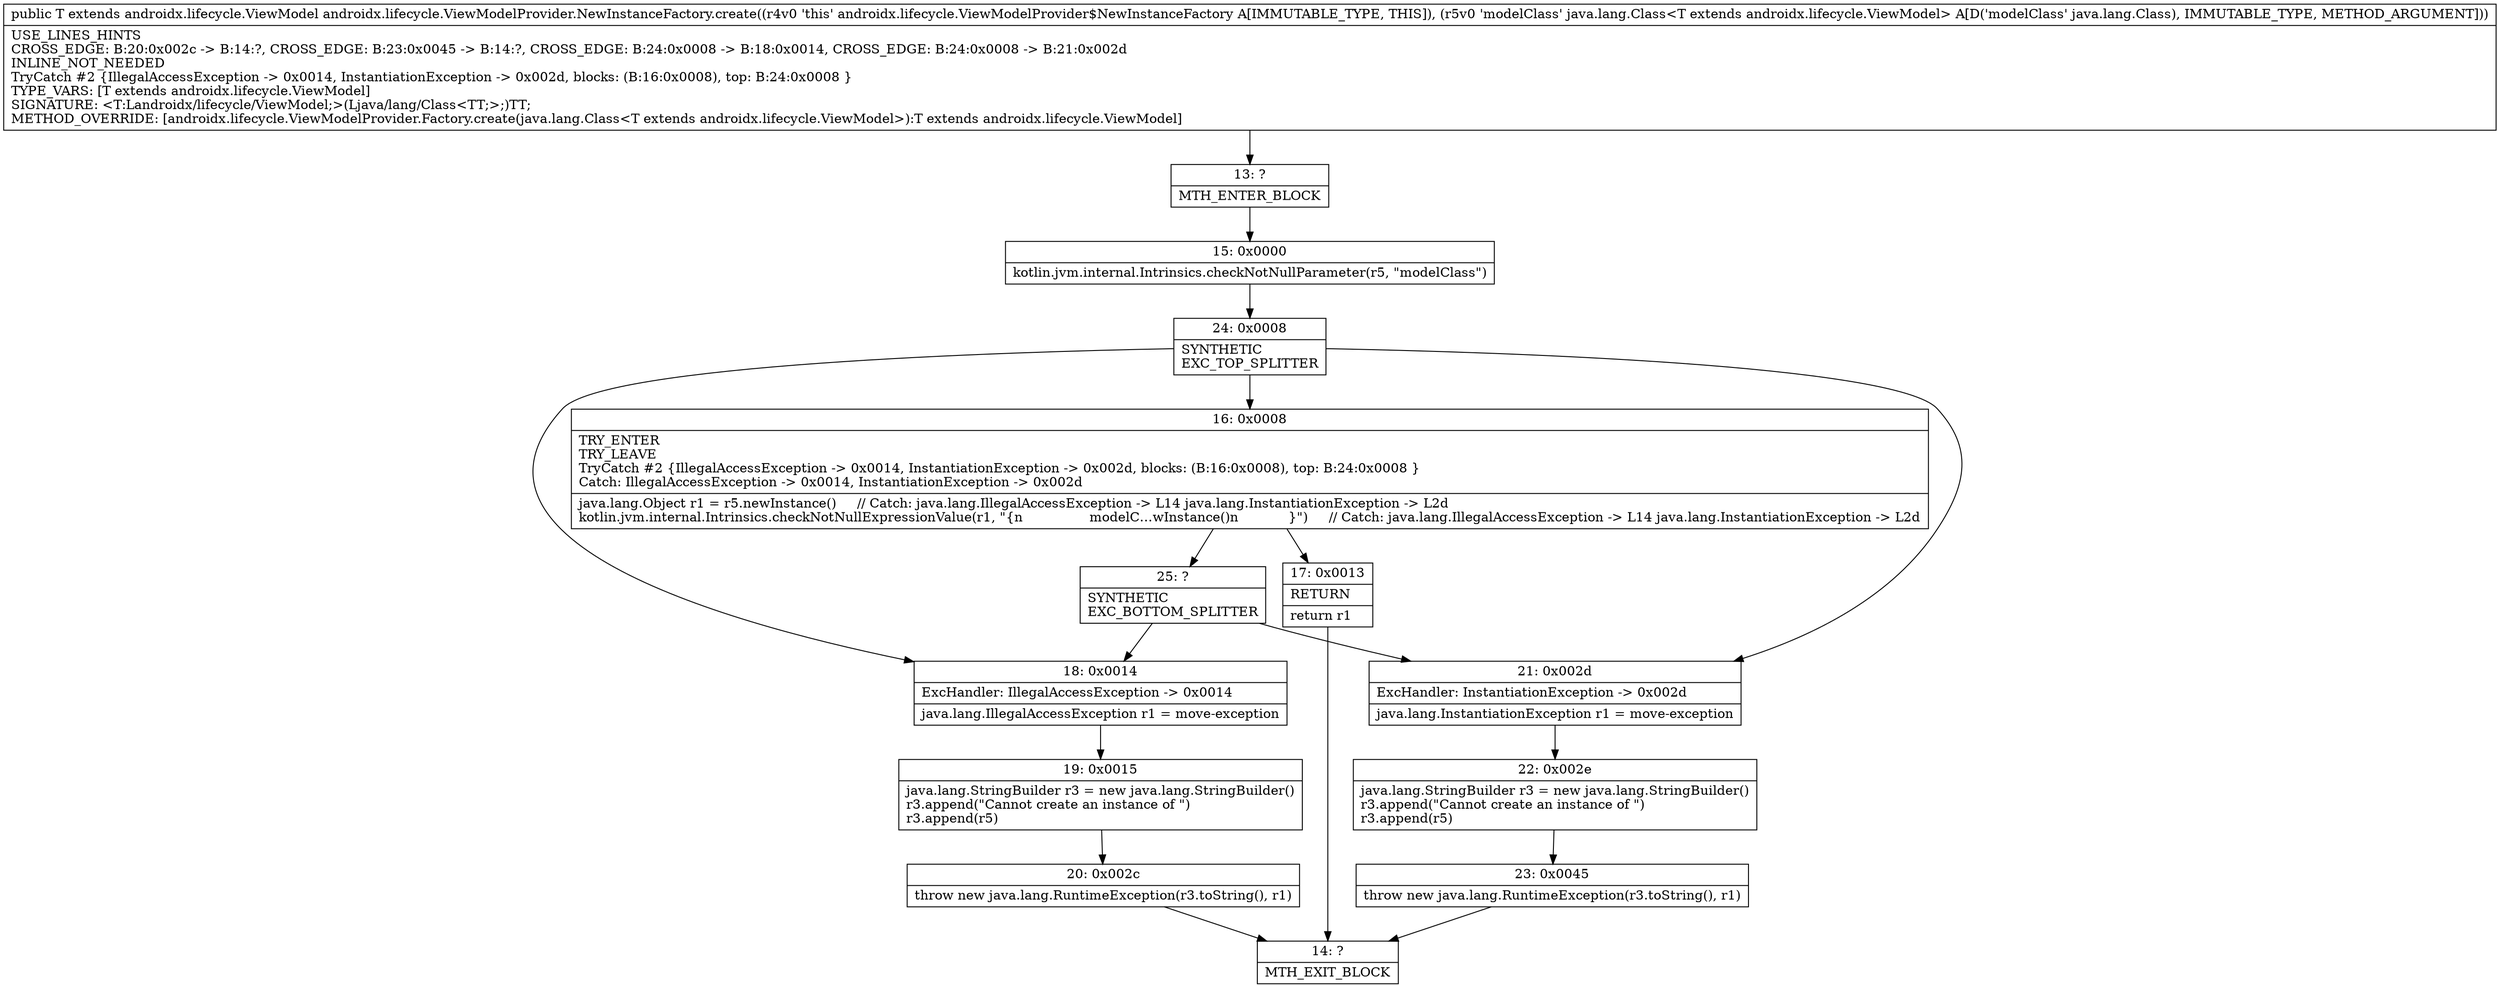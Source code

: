 digraph "CFG forandroidx.lifecycle.ViewModelProvider.NewInstanceFactory.create(Ljava\/lang\/Class;)Landroidx\/lifecycle\/ViewModel;" {
Node_13 [shape=record,label="{13\:\ ?|MTH_ENTER_BLOCK\l}"];
Node_15 [shape=record,label="{15\:\ 0x0000|kotlin.jvm.internal.Intrinsics.checkNotNullParameter(r5, \"modelClass\")\l}"];
Node_24 [shape=record,label="{24\:\ 0x0008|SYNTHETIC\lEXC_TOP_SPLITTER\l}"];
Node_16 [shape=record,label="{16\:\ 0x0008|TRY_ENTER\lTRY_LEAVE\lTryCatch #2 \{IllegalAccessException \-\> 0x0014, InstantiationException \-\> 0x002d, blocks: (B:16:0x0008), top: B:24:0x0008 \}\lCatch: IllegalAccessException \-\> 0x0014, InstantiationException \-\> 0x002d\l|java.lang.Object r1 = r5.newInstance()     \/\/ Catch: java.lang.IllegalAccessException \-\> L14 java.lang.InstantiationException \-\> L2d\lkotlin.jvm.internal.Intrinsics.checkNotNullExpressionValue(r1, \"\{n                modelC…wInstance()n            \}\")     \/\/ Catch: java.lang.IllegalAccessException \-\> L14 java.lang.InstantiationException \-\> L2d\l}"];
Node_17 [shape=record,label="{17\:\ 0x0013|RETURN\l|return r1\l}"];
Node_14 [shape=record,label="{14\:\ ?|MTH_EXIT_BLOCK\l}"];
Node_25 [shape=record,label="{25\:\ ?|SYNTHETIC\lEXC_BOTTOM_SPLITTER\l}"];
Node_18 [shape=record,label="{18\:\ 0x0014|ExcHandler: IllegalAccessException \-\> 0x0014\l|java.lang.IllegalAccessException r1 = move\-exception\l}"];
Node_19 [shape=record,label="{19\:\ 0x0015|java.lang.StringBuilder r3 = new java.lang.StringBuilder()\lr3.append(\"Cannot create an instance of \")\lr3.append(r5)\l}"];
Node_20 [shape=record,label="{20\:\ 0x002c|throw new java.lang.RuntimeException(r3.toString(), r1)\l}"];
Node_21 [shape=record,label="{21\:\ 0x002d|ExcHandler: InstantiationException \-\> 0x002d\l|java.lang.InstantiationException r1 = move\-exception\l}"];
Node_22 [shape=record,label="{22\:\ 0x002e|java.lang.StringBuilder r3 = new java.lang.StringBuilder()\lr3.append(\"Cannot create an instance of \")\lr3.append(r5)\l}"];
Node_23 [shape=record,label="{23\:\ 0x0045|throw new java.lang.RuntimeException(r3.toString(), r1)\l}"];
MethodNode[shape=record,label="{public T extends androidx.lifecycle.ViewModel androidx.lifecycle.ViewModelProvider.NewInstanceFactory.create((r4v0 'this' androidx.lifecycle.ViewModelProvider$NewInstanceFactory A[IMMUTABLE_TYPE, THIS]), (r5v0 'modelClass' java.lang.Class\<T extends androidx.lifecycle.ViewModel\> A[D('modelClass' java.lang.Class), IMMUTABLE_TYPE, METHOD_ARGUMENT]))  | USE_LINES_HINTS\lCROSS_EDGE: B:20:0x002c \-\> B:14:?, CROSS_EDGE: B:23:0x0045 \-\> B:14:?, CROSS_EDGE: B:24:0x0008 \-\> B:18:0x0014, CROSS_EDGE: B:24:0x0008 \-\> B:21:0x002d\lINLINE_NOT_NEEDED\lTryCatch #2 \{IllegalAccessException \-\> 0x0014, InstantiationException \-\> 0x002d, blocks: (B:16:0x0008), top: B:24:0x0008 \}\lTYPE_VARS: [T extends androidx.lifecycle.ViewModel]\lSIGNATURE: \<T:Landroidx\/lifecycle\/ViewModel;\>(Ljava\/lang\/Class\<TT;\>;)TT;\lMETHOD_OVERRIDE: [androidx.lifecycle.ViewModelProvider.Factory.create(java.lang.Class\<T extends androidx.lifecycle.ViewModel\>):T extends androidx.lifecycle.ViewModel]\l}"];
MethodNode -> Node_13;Node_13 -> Node_15;
Node_15 -> Node_24;
Node_24 -> Node_16;
Node_24 -> Node_18;
Node_24 -> Node_21;
Node_16 -> Node_17;
Node_16 -> Node_25;
Node_17 -> Node_14;
Node_25 -> Node_18;
Node_25 -> Node_21;
Node_18 -> Node_19;
Node_19 -> Node_20;
Node_20 -> Node_14;
Node_21 -> Node_22;
Node_22 -> Node_23;
Node_23 -> Node_14;
}

